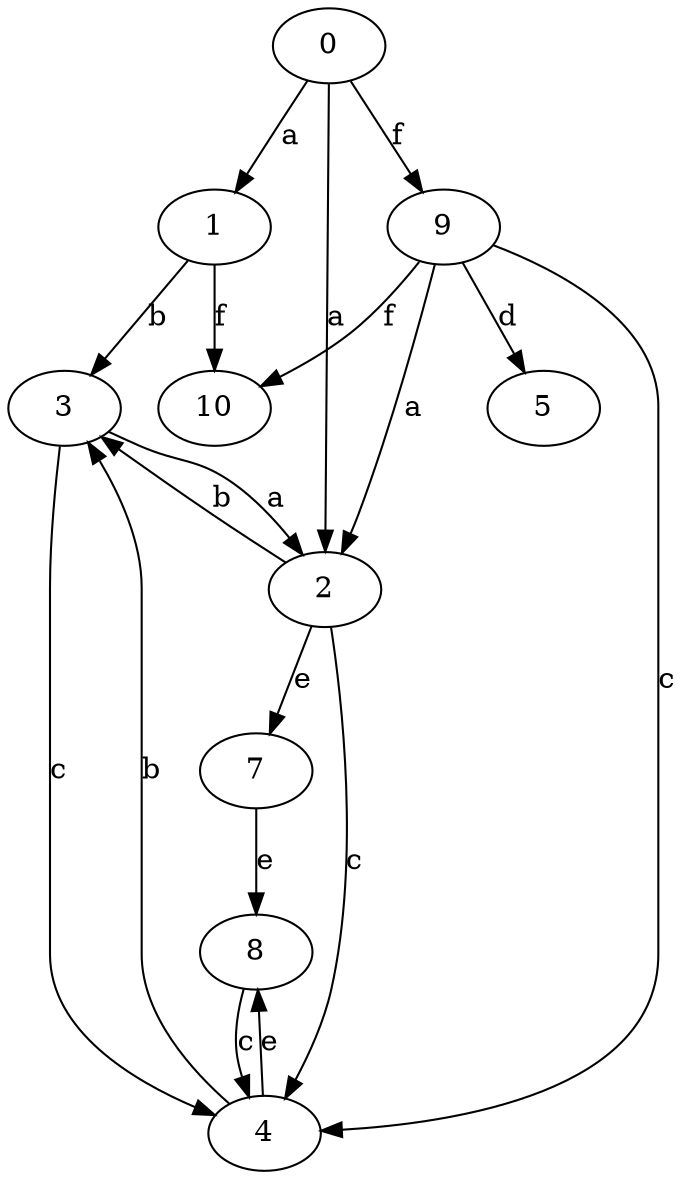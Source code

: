strict digraph  {
0;
1;
2;
3;
4;
5;
7;
8;
9;
10;
0 -> 1  [label=a];
0 -> 2  [label=a];
0 -> 9  [label=f];
1 -> 3  [label=b];
1 -> 10  [label=f];
2 -> 3  [label=b];
2 -> 4  [label=c];
2 -> 7  [label=e];
3 -> 2  [label=a];
3 -> 4  [label=c];
4 -> 3  [label=b];
4 -> 8  [label=e];
7 -> 8  [label=e];
8 -> 4  [label=c];
9 -> 2  [label=a];
9 -> 4  [label=c];
9 -> 5  [label=d];
9 -> 10  [label=f];
}
